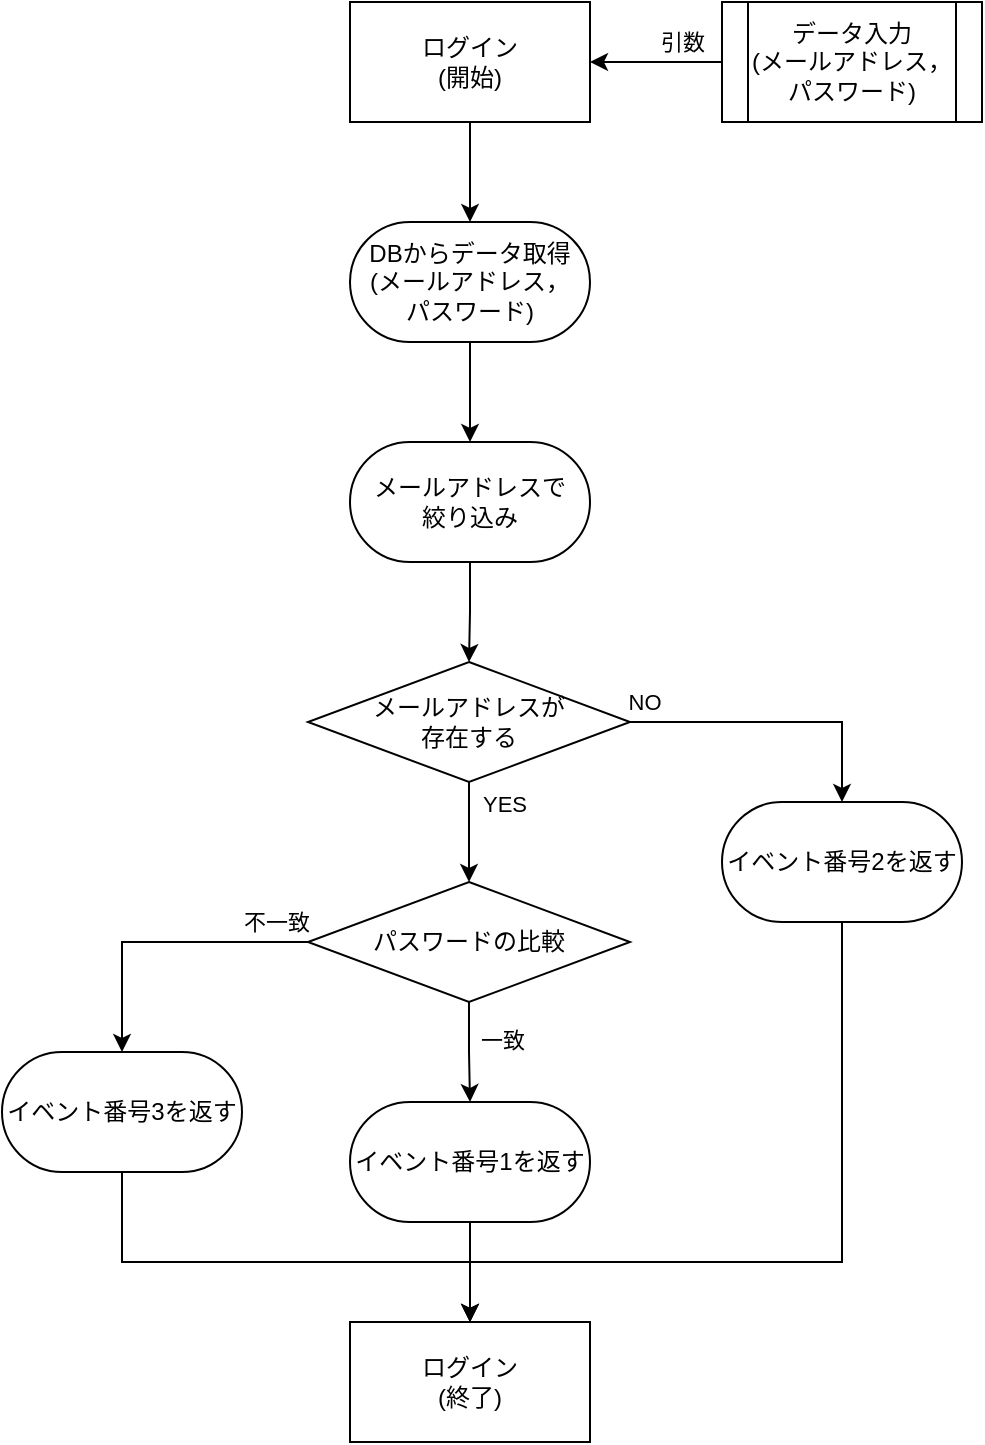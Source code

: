 <mxfile version="22.1.7" type="google">
  <diagram name="ページ1" id="En87qMGS9kpCGX0fbQGY">
    <mxGraphModel grid="1" page="1" gridSize="10" guides="1" tooltips="1" connect="1" arrows="1" fold="1" pageScale="1" pageWidth="827" pageHeight="1169" math="0" shadow="0">
      <root>
        <mxCell id="0" />
        <mxCell id="1" parent="0" />
        <mxCell id="6KyY3WqF3SOxH_TrF618-17" style="edgeStyle=orthogonalEdgeStyle;rounded=0;orthogonalLoop=1;jettySize=auto;html=1;exitX=0.5;exitY=1;exitDx=0;exitDy=0;entryX=0.5;entryY=0;entryDx=0;entryDy=0;" edge="1" parent="1" source="6KyY3WqF3SOxH_TrF618-1" target="6KyY3WqF3SOxH_TrF618-7">
          <mxGeometry relative="1" as="geometry" />
        </mxCell>
        <mxCell id="6KyY3WqF3SOxH_TrF618-1" value="ログイン&lt;br&gt;(開始)" style="rounded=0;whiteSpace=wrap;html=1;" vertex="1" parent="1">
          <mxGeometry x="354" y="60" width="120" height="60" as="geometry" />
        </mxCell>
        <mxCell id="6KyY3WqF3SOxH_TrF618-2" value="ログイン&lt;br&gt;(終了)" style="rounded=0;whiteSpace=wrap;html=1;" vertex="1" parent="1">
          <mxGeometry x="354" y="720" width="120" height="60" as="geometry" />
        </mxCell>
        <mxCell id="6KyY3WqF3SOxH_TrF618-4" style="edgeStyle=orthogonalEdgeStyle;rounded=0;orthogonalLoop=1;jettySize=auto;html=1;exitX=0;exitY=0.5;exitDx=0;exitDy=0;entryX=1;entryY=0.5;entryDx=0;entryDy=0;" edge="1" parent="1" source="6KyY3WqF3SOxH_TrF618-3" target="6KyY3WqF3SOxH_TrF618-1">
          <mxGeometry relative="1" as="geometry" />
        </mxCell>
        <mxCell id="6KyY3WqF3SOxH_TrF618-5" value="引数" style="edgeLabel;html=1;align=center;verticalAlign=middle;resizable=0;points=[];" connectable="0" vertex="1" parent="6KyY3WqF3SOxH_TrF618-4">
          <mxGeometry x="0.182" y="2" relative="1" as="geometry">
            <mxPoint x="19" y="-12" as="offset" />
          </mxGeometry>
        </mxCell>
        <mxCell id="6KyY3WqF3SOxH_TrF618-3" value="データ入力&lt;br&gt;(メールアドレス，パスワード)" style="shape=process;whiteSpace=wrap;html=1;backgroundOutline=1;" vertex="1" parent="1">
          <mxGeometry x="540" y="60" width="130" height="60" as="geometry" />
        </mxCell>
        <mxCell id="6KyY3WqF3SOxH_TrF618-18" style="edgeStyle=orthogonalEdgeStyle;rounded=0;orthogonalLoop=1;jettySize=auto;html=1;exitX=0.5;exitY=1;exitDx=0;exitDy=0;entryX=0.5;entryY=0;entryDx=0;entryDy=0;" edge="1" parent="1" source="6KyY3WqF3SOxH_TrF618-7" target="6KyY3WqF3SOxH_TrF618-8">
          <mxGeometry relative="1" as="geometry" />
        </mxCell>
        <mxCell id="6KyY3WqF3SOxH_TrF618-7" value="DBからデータ取得&lt;br&gt;(メールアドレス，&lt;br&gt;パスワード)" style="rounded=1;whiteSpace=wrap;html=1;arcSize=50;" vertex="1" parent="1">
          <mxGeometry x="354" y="170" width="120" height="60" as="geometry" />
        </mxCell>
        <mxCell id="6KyY3WqF3SOxH_TrF618-19" style="edgeStyle=orthogonalEdgeStyle;rounded=0;orthogonalLoop=1;jettySize=auto;html=1;exitX=0.5;exitY=1;exitDx=0;exitDy=0;entryX=0.5;entryY=0;entryDx=0;entryDy=0;" edge="1" parent="1" source="6KyY3WqF3SOxH_TrF618-8" target="6KyY3WqF3SOxH_TrF618-9">
          <mxGeometry relative="1" as="geometry" />
        </mxCell>
        <mxCell id="6KyY3WqF3SOxH_TrF618-8" value="メールアドレスで&lt;br&gt;絞り込み" style="rounded=1;whiteSpace=wrap;html=1;arcSize=50;" vertex="1" parent="1">
          <mxGeometry x="354" y="280" width="120" height="60" as="geometry" />
        </mxCell>
        <mxCell id="6KyY3WqF3SOxH_TrF618-16" style="edgeStyle=orthogonalEdgeStyle;rounded=0;orthogonalLoop=1;jettySize=auto;html=1;exitX=1;exitY=0.5;exitDx=0;exitDy=0;entryX=0.5;entryY=0;entryDx=0;entryDy=0;" edge="1" parent="1" source="6KyY3WqF3SOxH_TrF618-9" target="6KyY3WqF3SOxH_TrF618-13">
          <mxGeometry relative="1" as="geometry" />
        </mxCell>
        <mxCell id="6KyY3WqF3SOxH_TrF618-21" value="NO" style="edgeLabel;html=1;align=center;verticalAlign=middle;resizable=0;points=[];" connectable="0" vertex="1" parent="6KyY3WqF3SOxH_TrF618-16">
          <mxGeometry x="-0.681" y="3" relative="1" as="geometry">
            <mxPoint x="-17" y="-7" as="offset" />
          </mxGeometry>
        </mxCell>
        <mxCell id="6KyY3WqF3SOxH_TrF618-20" style="edgeStyle=orthogonalEdgeStyle;rounded=0;orthogonalLoop=1;jettySize=auto;html=1;exitX=0.5;exitY=1;exitDx=0;exitDy=0;entryX=0.5;entryY=0;entryDx=0;entryDy=0;" edge="1" parent="1" source="6KyY3WqF3SOxH_TrF618-9" target="6KyY3WqF3SOxH_TrF618-12">
          <mxGeometry relative="1" as="geometry" />
        </mxCell>
        <mxCell id="6KyY3WqF3SOxH_TrF618-22" value="YES" style="edgeLabel;html=1;align=center;verticalAlign=middle;resizable=0;points=[];" connectable="0" vertex="1" parent="6KyY3WqF3SOxH_TrF618-20">
          <mxGeometry x="-0.469" y="-1" relative="1" as="geometry">
            <mxPoint x="18" y="-3" as="offset" />
          </mxGeometry>
        </mxCell>
        <mxCell id="6KyY3WqF3SOxH_TrF618-9" value="メールアドレスが&lt;br&gt;存在する" style="rhombus;whiteSpace=wrap;html=1;" vertex="1" parent="1">
          <mxGeometry x="333" y="390" width="161" height="60" as="geometry" />
        </mxCell>
        <mxCell id="6KyY3WqF3SOxH_TrF618-23" style="edgeStyle=orthogonalEdgeStyle;rounded=0;orthogonalLoop=1;jettySize=auto;html=1;exitX=0.5;exitY=1;exitDx=0;exitDy=0;entryX=0.5;entryY=0;entryDx=0;entryDy=0;" edge="1" parent="1" source="6KyY3WqF3SOxH_TrF618-12" target="6KyY3WqF3SOxH_TrF618-15">
          <mxGeometry relative="1" as="geometry" />
        </mxCell>
        <mxCell id="6KyY3WqF3SOxH_TrF618-30" value="一致" style="edgeLabel;html=1;align=center;verticalAlign=middle;resizable=0;points=[];" connectable="0" vertex="1" parent="6KyY3WqF3SOxH_TrF618-23">
          <mxGeometry x="-0.255" y="-1" relative="1" as="geometry">
            <mxPoint x="17" as="offset" />
          </mxGeometry>
        </mxCell>
        <mxCell id="6KyY3WqF3SOxH_TrF618-25" style="edgeStyle=orthogonalEdgeStyle;rounded=0;orthogonalLoop=1;jettySize=auto;html=1;exitX=0;exitY=0.5;exitDx=0;exitDy=0;entryX=0.5;entryY=0;entryDx=0;entryDy=0;" edge="1" parent="1" source="6KyY3WqF3SOxH_TrF618-12" target="6KyY3WqF3SOxH_TrF618-14">
          <mxGeometry relative="1" as="geometry" />
        </mxCell>
        <mxCell id="6KyY3WqF3SOxH_TrF618-31" value="不一致" style="edgeLabel;html=1;align=center;verticalAlign=middle;resizable=0;points=[];" connectable="0" vertex="1" parent="6KyY3WqF3SOxH_TrF618-25">
          <mxGeometry x="-0.776" y="1" relative="1" as="geometry">
            <mxPoint y="-11" as="offset" />
          </mxGeometry>
        </mxCell>
        <mxCell id="6KyY3WqF3SOxH_TrF618-12" value="パスワードの比較" style="rhombus;whiteSpace=wrap;html=1;" vertex="1" parent="1">
          <mxGeometry x="333" y="500" width="161" height="60" as="geometry" />
        </mxCell>
        <mxCell id="6KyY3WqF3SOxH_TrF618-29" style="edgeStyle=orthogonalEdgeStyle;rounded=0;orthogonalLoop=1;jettySize=auto;html=1;exitX=0.5;exitY=1;exitDx=0;exitDy=0;entryX=0.5;entryY=0;entryDx=0;entryDy=0;" edge="1" parent="1" source="6KyY3WqF3SOxH_TrF618-13" target="6KyY3WqF3SOxH_TrF618-2">
          <mxGeometry relative="1" as="geometry">
            <Array as="points">
              <mxPoint x="600" y="690" />
              <mxPoint x="414" y="690" />
            </Array>
          </mxGeometry>
        </mxCell>
        <mxCell id="6KyY3WqF3SOxH_TrF618-13" value="イベント番号2を返す" style="rounded=1;whiteSpace=wrap;html=1;arcSize=50;" vertex="1" parent="1">
          <mxGeometry x="540" y="460" width="120" height="60" as="geometry" />
        </mxCell>
        <mxCell id="6KyY3WqF3SOxH_TrF618-28" style="edgeStyle=orthogonalEdgeStyle;rounded=0;orthogonalLoop=1;jettySize=auto;html=1;exitX=0.5;exitY=1;exitDx=0;exitDy=0;entryX=0.5;entryY=0;entryDx=0;entryDy=0;startArrow=none;startFill=0;" edge="1" parent="1" source="6KyY3WqF3SOxH_TrF618-14" target="6KyY3WqF3SOxH_TrF618-2">
          <mxGeometry relative="1" as="geometry">
            <Array as="points">
              <mxPoint x="240" y="690" />
              <mxPoint x="414" y="690" />
            </Array>
          </mxGeometry>
        </mxCell>
        <mxCell id="6KyY3WqF3SOxH_TrF618-14" value="イベント番号3を返す" style="rounded=1;whiteSpace=wrap;html=1;arcSize=50;" vertex="1" parent="1">
          <mxGeometry x="180" y="585" width="120" height="60" as="geometry" />
        </mxCell>
        <mxCell id="6KyY3WqF3SOxH_TrF618-24" style="edgeStyle=orthogonalEdgeStyle;rounded=0;orthogonalLoop=1;jettySize=auto;html=1;exitX=0.5;exitY=1;exitDx=0;exitDy=0;entryX=0.5;entryY=0;entryDx=0;entryDy=0;" edge="1" parent="1" source="6KyY3WqF3SOxH_TrF618-15" target="6KyY3WqF3SOxH_TrF618-2">
          <mxGeometry relative="1" as="geometry" />
        </mxCell>
        <mxCell id="6KyY3WqF3SOxH_TrF618-15" value="イベント番号1を返す" style="rounded=1;whiteSpace=wrap;html=1;arcSize=50;" vertex="1" parent="1">
          <mxGeometry x="354" y="610" width="120" height="60" as="geometry" />
        </mxCell>
      </root>
    </mxGraphModel>
  </diagram>
</mxfile>
